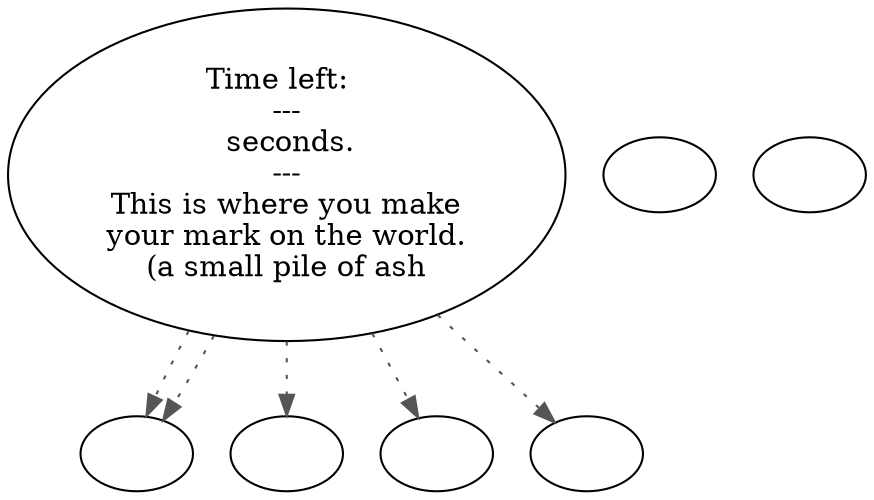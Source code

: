 digraph MASTER1 {
  "start" [style=filled       fillcolor="#FFFFFF"       color="#000000"]
  "start" -> "Darkness" [style=dotted color="#555555"]
  "start" -> "add_party" [style=dotted color="#555555"]
  "start" -> "Darkness" [style=dotted color="#555555"]
  "start" -> "update_party" [style=dotted color="#555555"]
  "start" -> "remove_party" [style=dotted color="#555555"]
  "start" [label="Time left:  \n---\n seconds.\n---\nThis is where you make\nyour mark on the world.\n(a small pile of ash"]
  "Lighting" [style=filled       fillcolor="#FFFFFF"       color="#000000"]
  "Lighting" [label=""]
  "Darkness" [style=filled       fillcolor="#FFFFFF"       color="#000000"]
  "Darkness" [label=""]
  "add_party" [style=filled       fillcolor="#FFFFFF"       color="#000000"]
  "add_party" [label=""]
  "update_party" [style=filled       fillcolor="#FFFFFF"       color="#000000"]
  "update_party" [label=""]
  "remove_party" [style=filled       fillcolor="#FFFFFF"       color="#000000"]
  "remove_party" [label=""]
  "Invasion" [style=filled       fillcolor="#FFFFFF"       color="#000000"]
  "Invasion" [label=""]
}